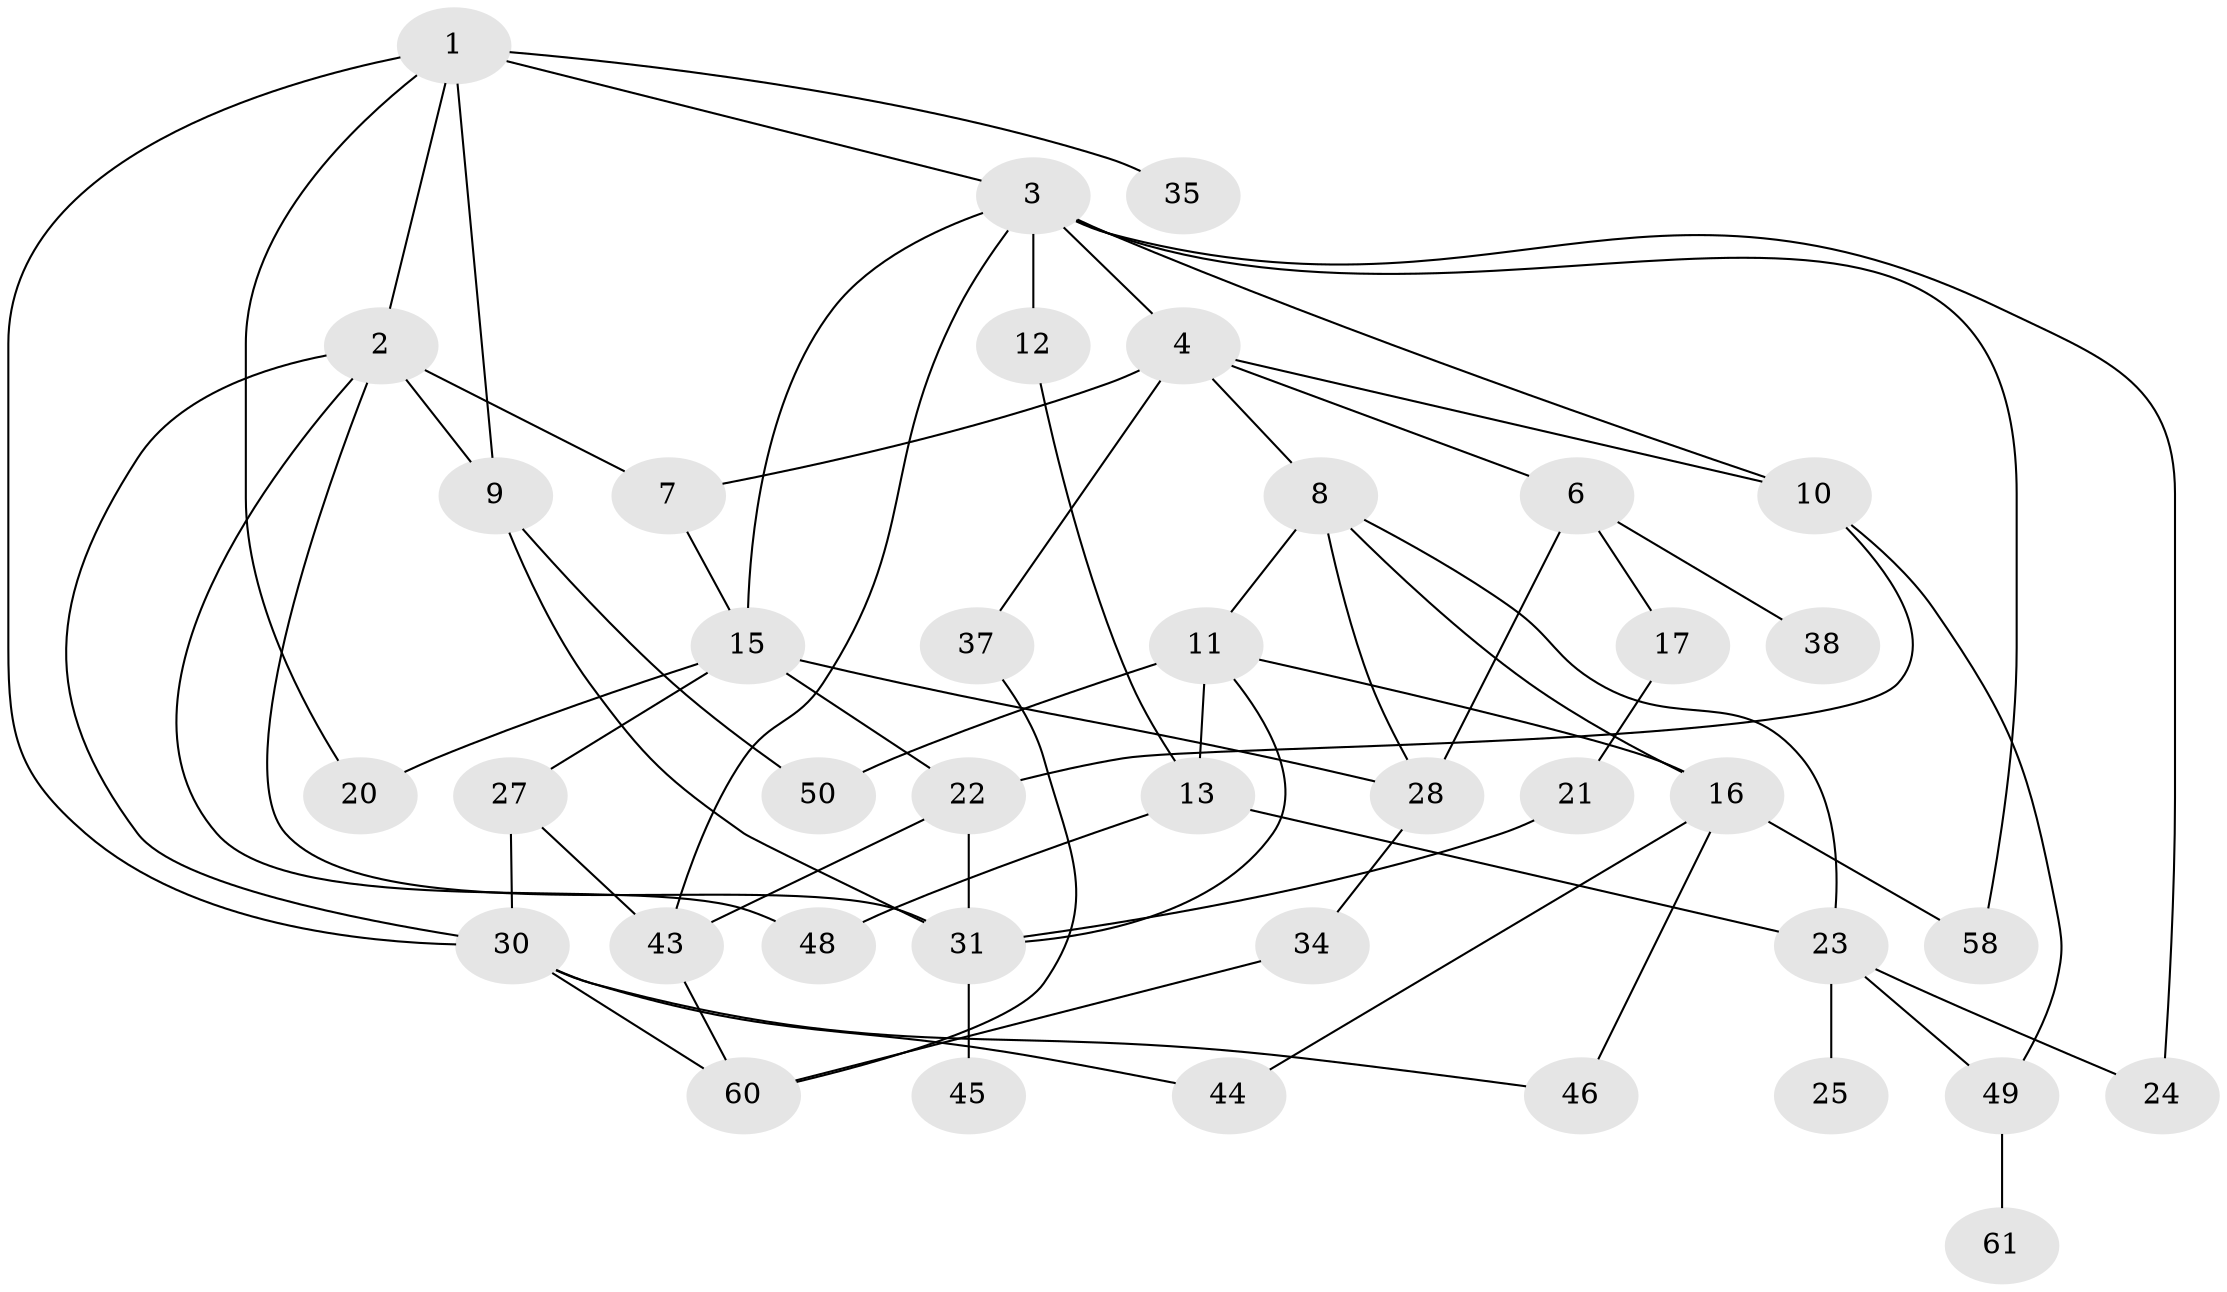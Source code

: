 // original degree distribution, {6: 0.03225806451612903, 5: 0.11290322580645161, 8: 0.016129032258064516, 4: 0.1774193548387097, 3: 0.1774193548387097, 2: 0.3548387096774194, 1: 0.12903225806451613}
// Generated by graph-tools (version 1.1) at 2025/41/03/06/25 10:41:27]
// undirected, 39 vertices, 67 edges
graph export_dot {
graph [start="1"]
  node [color=gray90,style=filled];
  1 [super="+14"];
  2 [super="+29"];
  3 [super="+18"];
  4 [super="+5"];
  6 [super="+54"];
  7 [super="+57"];
  8 [super="+47"];
  9 [super="+51"];
  10 [super="+56"];
  11 [super="+52"];
  12;
  13 [super="+39"];
  15 [super="+19"];
  16 [super="+55"];
  17;
  20;
  21 [super="+26"];
  22 [super="+36"];
  23 [super="+32"];
  24 [super="+59"];
  25;
  27 [super="+33"];
  28 [super="+40"];
  30 [super="+41"];
  31 [super="+42"];
  34;
  35;
  37;
  38;
  43 [super="+53"];
  44;
  45;
  46;
  48;
  49;
  50;
  58;
  60 [super="+62"];
  61;
  1 -- 2;
  1 -- 3;
  1 -- 35;
  1 -- 20;
  1 -- 30;
  1 -- 9;
  2 -- 9 [weight=2];
  2 -- 48;
  2 -- 30;
  2 -- 31;
  2 -- 7;
  3 -- 4;
  3 -- 10;
  3 -- 12;
  3 -- 15;
  3 -- 58;
  3 -- 43;
  3 -- 24;
  4 -- 6;
  4 -- 10;
  4 -- 37;
  4 -- 7 [weight=2];
  4 -- 8;
  6 -- 17;
  6 -- 28;
  6 -- 38;
  7 -- 15;
  8 -- 11;
  8 -- 16;
  8 -- 28;
  8 -- 23;
  9 -- 50;
  9 -- 31;
  10 -- 49;
  10 -- 22;
  11 -- 13;
  11 -- 50;
  11 -- 16;
  11 -- 31;
  12 -- 13;
  13 -- 23;
  13 -- 48;
  15 -- 20;
  15 -- 22;
  15 -- 28;
  15 -- 27;
  16 -- 44;
  16 -- 46;
  16 -- 58;
  17 -- 21;
  21 -- 31;
  22 -- 31;
  22 -- 43;
  23 -- 25;
  23 -- 49;
  23 -- 24;
  27 -- 30;
  27 -- 43;
  28 -- 34;
  30 -- 60;
  30 -- 46;
  30 -- 44;
  31 -- 45;
  34 -- 60;
  37 -- 60;
  43 -- 60;
  49 -- 61;
}
